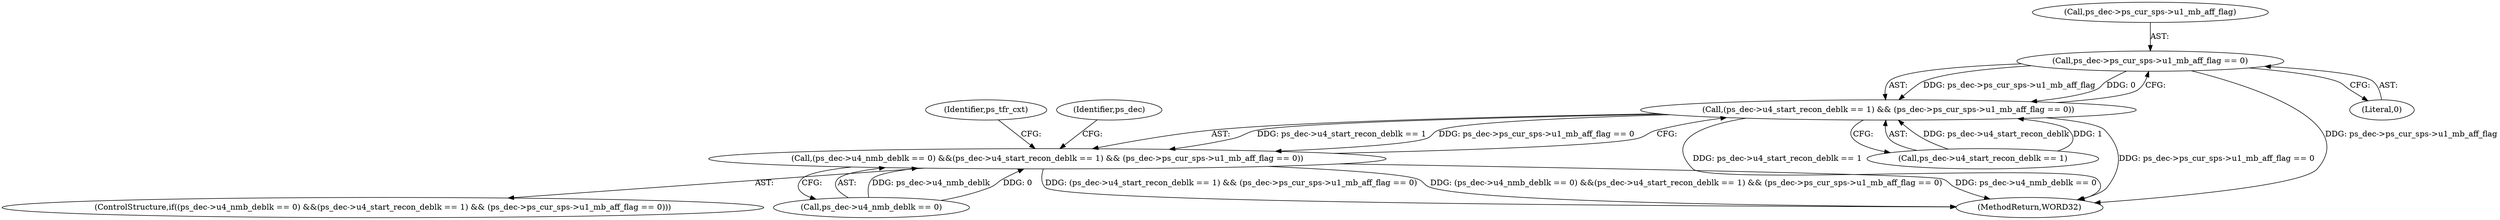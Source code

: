 digraph "0_Android_e86d3cfd2bc28dac421092106751e5638d54a848@pointer" {
"1001687" [label="(Call,ps_dec->ps_cur_sps->u1_mb_aff_flag == 0)"];
"1001681" [label="(Call,(ps_dec->u4_start_recon_deblk == 1) && (ps_dec->ps_cur_sps->u1_mb_aff_flag == 0))"];
"1001675" [label="(Call,(ps_dec->u4_nmb_deblk == 0) &&(ps_dec->u4_start_recon_deblk == 1) && (ps_dec->ps_cur_sps->u1_mb_aff_flag == 0))"];
"1001676" [label="(Call,ps_dec->u4_nmb_deblk == 0)"];
"1001675" [label="(Call,(ps_dec->u4_nmb_deblk == 0) &&(ps_dec->u4_start_recon_deblk == 1) && (ps_dec->ps_cur_sps->u1_mb_aff_flag == 0))"];
"1001674" [label="(ControlStructure,if((ps_dec->u4_nmb_deblk == 0) &&(ps_dec->u4_start_recon_deblk == 1) && (ps_dec->ps_cur_sps->u1_mb_aff_flag == 0)))"];
"1001681" [label="(Call,(ps_dec->u4_start_recon_deblk == 1) && (ps_dec->ps_cur_sps->u1_mb_aff_flag == 0))"];
"1001700" [label="(Identifier,ps_tfr_cxt)"];
"1001763" [label="(Identifier,ps_dec)"];
"1001688" [label="(Call,ps_dec->ps_cur_sps->u1_mb_aff_flag)"];
"1001682" [label="(Call,ps_dec->u4_start_recon_deblk == 1)"];
"1002272" [label="(MethodReturn,WORD32)"];
"1001693" [label="(Literal,0)"];
"1001687" [label="(Call,ps_dec->ps_cur_sps->u1_mb_aff_flag == 0)"];
"1001687" -> "1001681"  [label="AST: "];
"1001687" -> "1001693"  [label="CFG: "];
"1001688" -> "1001687"  [label="AST: "];
"1001693" -> "1001687"  [label="AST: "];
"1001681" -> "1001687"  [label="CFG: "];
"1001687" -> "1002272"  [label="DDG: ps_dec->ps_cur_sps->u1_mb_aff_flag"];
"1001687" -> "1001681"  [label="DDG: ps_dec->ps_cur_sps->u1_mb_aff_flag"];
"1001687" -> "1001681"  [label="DDG: 0"];
"1001681" -> "1001675"  [label="AST: "];
"1001681" -> "1001682"  [label="CFG: "];
"1001682" -> "1001681"  [label="AST: "];
"1001675" -> "1001681"  [label="CFG: "];
"1001681" -> "1002272"  [label="DDG: ps_dec->u4_start_recon_deblk == 1"];
"1001681" -> "1002272"  [label="DDG: ps_dec->ps_cur_sps->u1_mb_aff_flag == 0"];
"1001681" -> "1001675"  [label="DDG: ps_dec->u4_start_recon_deblk == 1"];
"1001681" -> "1001675"  [label="DDG: ps_dec->ps_cur_sps->u1_mb_aff_flag == 0"];
"1001682" -> "1001681"  [label="DDG: ps_dec->u4_start_recon_deblk"];
"1001682" -> "1001681"  [label="DDG: 1"];
"1001675" -> "1001674"  [label="AST: "];
"1001675" -> "1001676"  [label="CFG: "];
"1001676" -> "1001675"  [label="AST: "];
"1001700" -> "1001675"  [label="CFG: "];
"1001763" -> "1001675"  [label="CFG: "];
"1001675" -> "1002272"  [label="DDG: (ps_dec->u4_start_recon_deblk == 1) && (ps_dec->ps_cur_sps->u1_mb_aff_flag == 0)"];
"1001675" -> "1002272"  [label="DDG: (ps_dec->u4_nmb_deblk == 0) &&(ps_dec->u4_start_recon_deblk == 1) && (ps_dec->ps_cur_sps->u1_mb_aff_flag == 0)"];
"1001675" -> "1002272"  [label="DDG: ps_dec->u4_nmb_deblk == 0"];
"1001676" -> "1001675"  [label="DDG: ps_dec->u4_nmb_deblk"];
"1001676" -> "1001675"  [label="DDG: 0"];
}
